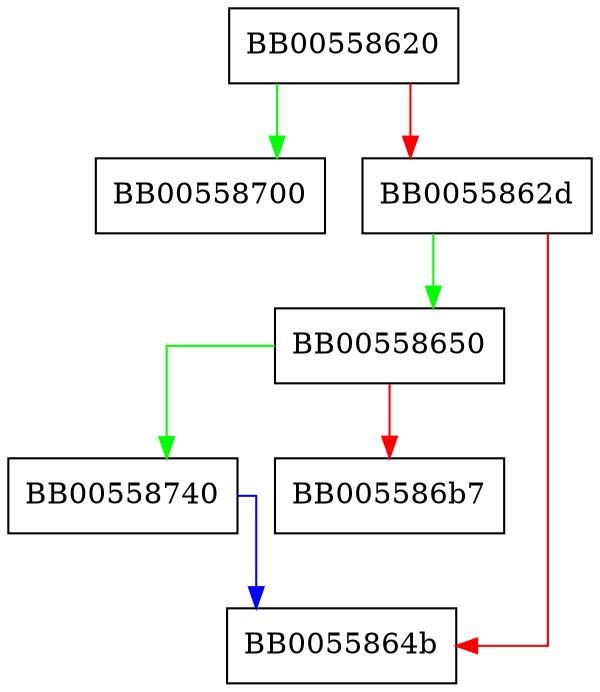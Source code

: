 digraph OSSL_CMP_CTX_build_cert_chain {
  node [shape="box"];
  graph [splines=ortho];
  BB00558620 -> BB00558700 [color="green"];
  BB00558620 -> BB0055862d [color="red"];
  BB0055862d -> BB00558650 [color="green"];
  BB0055862d -> BB0055864b [color="red"];
  BB00558650 -> BB00558740 [color="green"];
  BB00558650 -> BB005586b7 [color="red"];
  BB00558740 -> BB0055864b [color="blue"];
}
